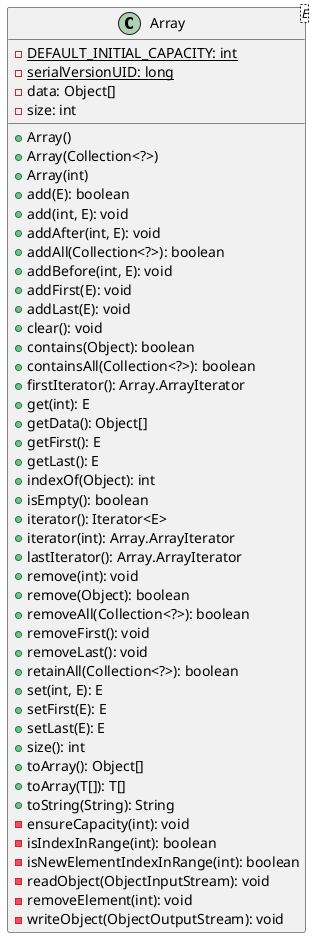 @startuml

    class Array<E> {
        {static} -DEFAULT_INITIAL_CAPACITY: int
        {static} -serialVersionUID: long
        -data: Object[]
        -size: int
        +Array()
        +Array(Collection<?>)
        +Array(int)
        +add(E): boolean
        +add(int, E): void
        +addAfter(int, E): void
        +addAll(Collection<?>): boolean
        +addBefore(int, E): void
        +addFirst(E): void
        +addLast(E): void
        +clear(): void
        +contains(Object): boolean
        +containsAll(Collection<?>): boolean
        +firstIterator(): Array.ArrayIterator
        +get(int): E
        +getData(): Object[]
        +getFirst(): E
        +getLast(): E
        +indexOf(Object): int
        +isEmpty(): boolean
        +iterator(): Iterator<E>
        +iterator(int): Array.ArrayIterator
        +lastIterator(): Array.ArrayIterator
        +remove(int): void
        +remove(Object): boolean
        +removeAll(Collection<?>): boolean
        +removeFirst(): void
        +removeLast(): void
        +retainAll(Collection<?>): boolean
        +set(int, E): E
        +setFirst(E): E
        +setLast(E): E
        +size(): int
        +toArray(): Object[]
        +toArray(T[]): T[]
        +toString(String): String
        -ensureCapacity(int): void
        -isIndexInRange(int): boolean
        -isNewElementIndexInRange(int): boolean
        -readObject(ObjectInputStream): void
        -removeElement(int): void
        -writeObject(ObjectOutputStream): void
    }

@enduml
